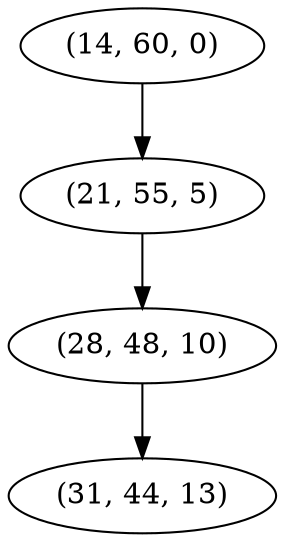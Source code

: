 digraph tree {
    "(14, 60, 0)";
    "(21, 55, 5)";
    "(28, 48, 10)";
    "(31, 44, 13)";
    "(14, 60, 0)" -> "(21, 55, 5)";
    "(21, 55, 5)" -> "(28, 48, 10)";
    "(28, 48, 10)" -> "(31, 44, 13)";
}
